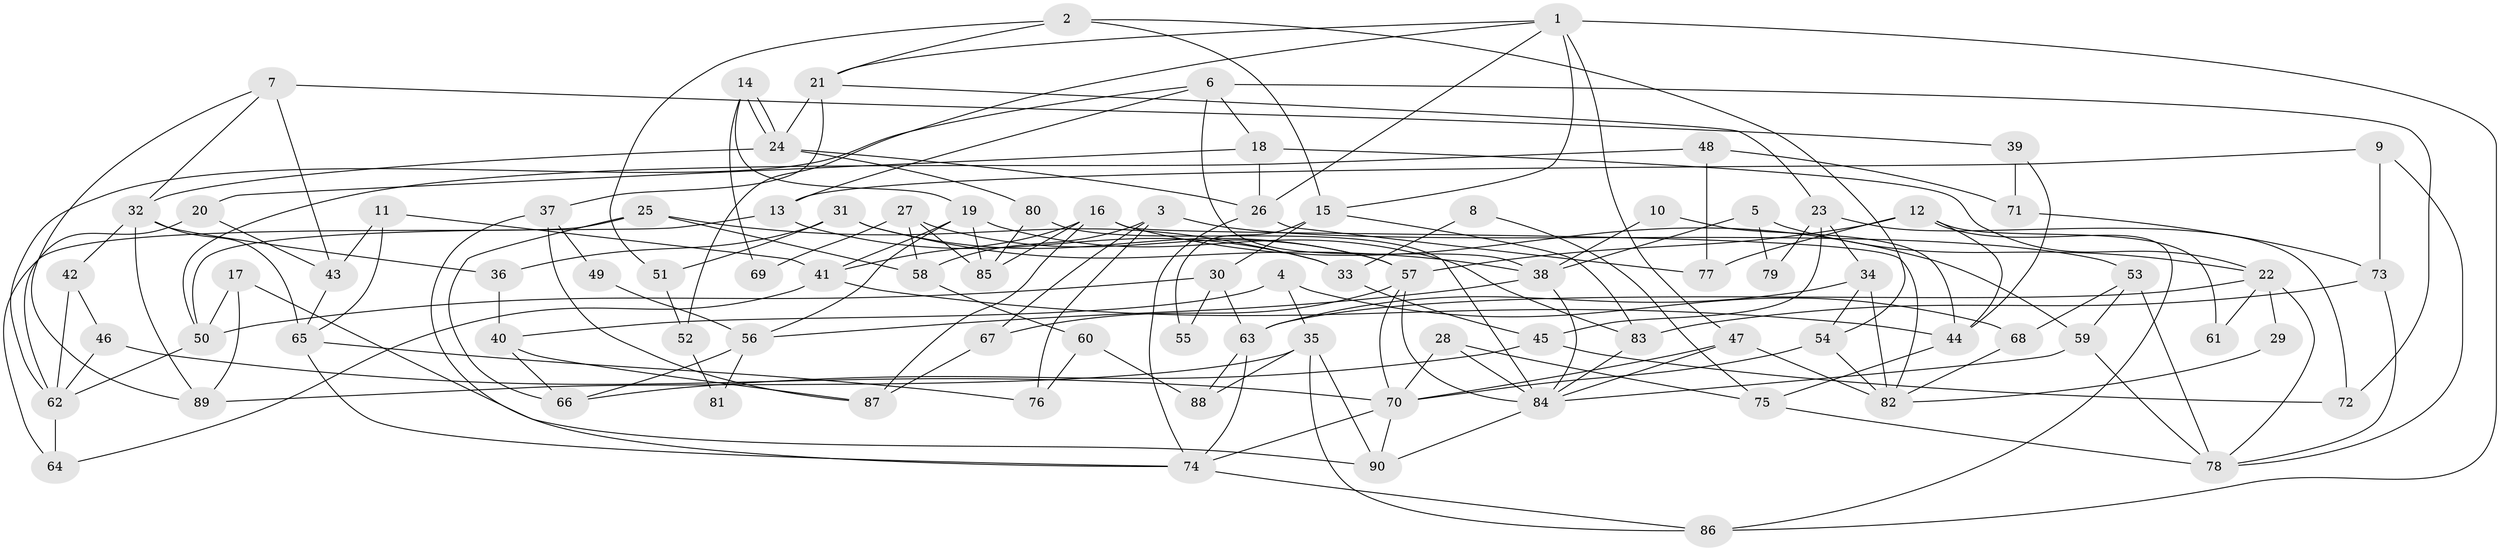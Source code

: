 // coarse degree distribution, {8: 0.07142857142857142, 4: 0.21428571428571427, 3: 0.125, 5: 0.23214285714285715, 2: 0.08928571428571429, 6: 0.19642857142857142, 10: 0.03571428571428571, 9: 0.017857142857142856, 7: 0.017857142857142856}
// Generated by graph-tools (version 1.1) at 2025/24/03/03/25 07:24:01]
// undirected, 90 vertices, 180 edges
graph export_dot {
graph [start="1"]
  node [color=gray90,style=filled];
  1;
  2;
  3;
  4;
  5;
  6;
  7;
  8;
  9;
  10;
  11;
  12;
  13;
  14;
  15;
  16;
  17;
  18;
  19;
  20;
  21;
  22;
  23;
  24;
  25;
  26;
  27;
  28;
  29;
  30;
  31;
  32;
  33;
  34;
  35;
  36;
  37;
  38;
  39;
  40;
  41;
  42;
  43;
  44;
  45;
  46;
  47;
  48;
  49;
  50;
  51;
  52;
  53;
  54;
  55;
  56;
  57;
  58;
  59;
  60;
  61;
  62;
  63;
  64;
  65;
  66;
  67;
  68;
  69;
  70;
  71;
  72;
  73;
  74;
  75;
  76;
  77;
  78;
  79;
  80;
  81;
  82;
  83;
  84;
  85;
  86;
  87;
  88;
  89;
  90;
  1 -- 47;
  1 -- 26;
  1 -- 15;
  1 -- 21;
  1 -- 52;
  1 -- 86;
  2 -- 15;
  2 -- 21;
  2 -- 51;
  2 -- 54;
  3 -- 76;
  3 -- 53;
  3 -- 58;
  3 -- 67;
  4 -- 68;
  4 -- 35;
  4 -- 40;
  5 -- 38;
  5 -- 22;
  5 -- 79;
  6 -- 62;
  6 -- 72;
  6 -- 13;
  6 -- 18;
  6 -- 38;
  7 -- 89;
  7 -- 43;
  7 -- 32;
  7 -- 39;
  8 -- 75;
  8 -- 33;
  9 -- 13;
  9 -- 73;
  9 -- 78;
  10 -- 38;
  10 -- 44;
  11 -- 65;
  11 -- 41;
  11 -- 43;
  12 -- 86;
  12 -- 57;
  12 -- 44;
  12 -- 61;
  12 -- 77;
  13 -- 50;
  13 -- 33;
  14 -- 24;
  14 -- 24;
  14 -- 19;
  14 -- 69;
  15 -- 83;
  15 -- 30;
  15 -- 55;
  16 -- 59;
  16 -- 41;
  16 -- 82;
  16 -- 85;
  16 -- 87;
  17 -- 90;
  17 -- 50;
  17 -- 89;
  18 -- 26;
  18 -- 20;
  18 -- 22;
  19 -- 83;
  19 -- 41;
  19 -- 56;
  19 -- 85;
  20 -- 43;
  20 -- 62;
  21 -- 24;
  21 -- 23;
  21 -- 37;
  22 -- 63;
  22 -- 29;
  22 -- 61;
  22 -- 78;
  23 -- 45;
  23 -- 34;
  23 -- 72;
  23 -- 79;
  24 -- 80;
  24 -- 26;
  24 -- 32;
  25 -- 66;
  25 -- 58;
  25 -- 33;
  25 -- 64;
  26 -- 74;
  26 -- 77;
  27 -- 57;
  27 -- 85;
  27 -- 58;
  27 -- 69;
  28 -- 70;
  28 -- 84;
  28 -- 75;
  29 -- 82;
  30 -- 63;
  30 -- 50;
  30 -- 55;
  31 -- 36;
  31 -- 57;
  31 -- 38;
  31 -- 51;
  32 -- 36;
  32 -- 42;
  32 -- 65;
  32 -- 89;
  33 -- 45;
  34 -- 54;
  34 -- 63;
  34 -- 82;
  35 -- 86;
  35 -- 89;
  35 -- 88;
  35 -- 90;
  36 -- 40;
  37 -- 87;
  37 -- 49;
  37 -- 74;
  38 -- 56;
  38 -- 84;
  39 -- 44;
  39 -- 71;
  40 -- 87;
  40 -- 66;
  41 -- 64;
  41 -- 44;
  42 -- 46;
  42 -- 62;
  43 -- 65;
  44 -- 75;
  45 -- 66;
  45 -- 72;
  46 -- 62;
  46 -- 70;
  47 -- 70;
  47 -- 82;
  47 -- 84;
  48 -- 77;
  48 -- 50;
  48 -- 71;
  49 -- 56;
  50 -- 62;
  51 -- 52;
  52 -- 81;
  53 -- 78;
  53 -- 59;
  53 -- 68;
  54 -- 82;
  54 -- 70;
  56 -- 66;
  56 -- 81;
  57 -- 84;
  57 -- 70;
  57 -- 67;
  58 -- 60;
  59 -- 84;
  59 -- 78;
  60 -- 88;
  60 -- 76;
  62 -- 64;
  63 -- 74;
  63 -- 88;
  65 -- 74;
  65 -- 76;
  67 -- 87;
  68 -- 82;
  70 -- 90;
  70 -- 74;
  71 -- 73;
  73 -- 78;
  73 -- 83;
  74 -- 86;
  75 -- 78;
  80 -- 84;
  80 -- 85;
  83 -- 84;
  84 -- 90;
}
